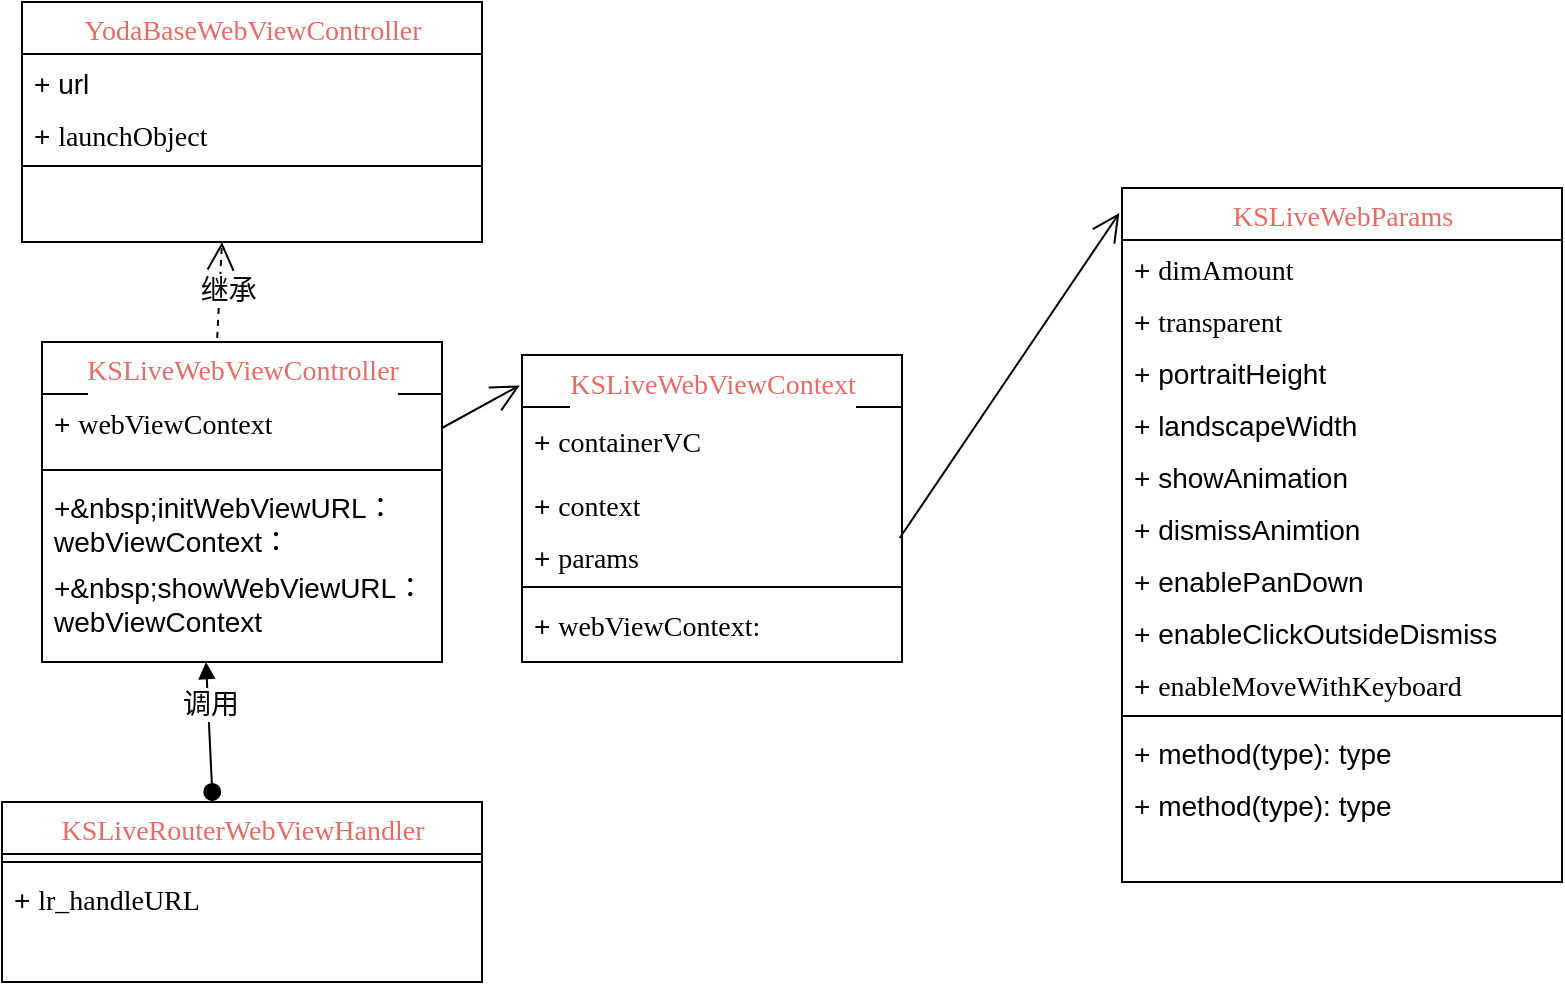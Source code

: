 <mxfile version="13.10.4" type="github">
  <diagram name="Page-1" id="9f46799a-70d6-7492-0946-bef42562c5a5">
    <mxGraphModel dx="1121" dy="1563" grid="1" gridSize="10" guides="1" tooltips="1" connect="1" arrows="1" fold="1" page="1" pageScale="1" pageWidth="1100" pageHeight="850" background="#ffffff" math="0" shadow="0">
      <root>
        <mxCell id="0" />
        <mxCell id="1" parent="0" />
        <mxCell id="78961159f06e98e8-17" value="&lt;p class=&quot;p1&quot; style=&quot;margin: 0px ; font-weight: 400 ; font-stretch: normal ; line-height: normal ; font-family: &amp;#34;menlo&amp;#34; ; background-color: rgb(255 , 255 , 255)&quot;&gt;&lt;font style=&quot;font-size: 14px&quot; color=&quot;#ea6b66&quot;&gt;KSLiveWebViewController&lt;/font&gt;&lt;/p&gt;&lt;p class=&quot;p1&quot; style=&quot;margin: 0px ; font-weight: 400 ; font-stretch: normal ; font-size: 14px ; line-height: normal ; font-family: &amp;#34;menlo&amp;#34; ; background-color: rgb(255 , 255 , 255)&quot;&gt;&lt;br style=&quot;font-size: 14px&quot;&gt;&lt;/p&gt;" style="swimlane;html=1;fontStyle=1;align=center;verticalAlign=top;childLayout=stackLayout;horizontal=1;startSize=26;horizontalStack=0;resizeParent=1;resizeLast=0;collapsible=1;marginBottom=0;swimlaneFillColor=#ffffff;rounded=0;shadow=0;comic=0;labelBackgroundColor=none;strokeWidth=1;fillColor=none;fontFamily=Verdana;fontSize=14;" parent="1" vertex="1">
          <mxGeometry x="200" y="160" width="200" height="160" as="geometry">
            <mxRectangle x="90" y="83" width="180" height="30" as="alternateBounds" />
          </mxGeometry>
        </mxCell>
        <mxCell id="78961159f06e98e8-21" value="+&amp;nbsp;&lt;span style=&quot;background-color: rgb(255, 255, 255); font-family: menlo; font-size: 14px;&quot;&gt;webViewContext&lt;/span&gt;" style="text;html=1;strokeColor=none;fillColor=none;align=left;verticalAlign=top;spacingLeft=4;spacingRight=4;whiteSpace=wrap;overflow=hidden;rotatable=0;points=[[0,0.5],[1,0.5]];portConstraint=eastwest;fontSize=14;" parent="78961159f06e98e8-17" vertex="1">
          <mxGeometry y="26" width="200" height="34" as="geometry" />
        </mxCell>
        <mxCell id="78961159f06e98e8-19" value="" style="line;html=1;strokeWidth=1;fillColor=none;align=left;verticalAlign=middle;spacingTop=-1;spacingLeft=3;spacingRight=3;rotatable=0;labelPosition=right;points=[];portConstraint=eastwest;fontSize=14;" parent="78961159f06e98e8-17" vertex="1">
          <mxGeometry y="60" width="200" height="8" as="geometry" />
        </mxCell>
        <mxCell id="78961159f06e98e8-20" value="+&amp;nbsp;initWebViewURL：webViewContext：" style="text;strokeColor=none;fillColor=none;align=left;verticalAlign=top;spacingLeft=4;spacingRight=4;overflow=hidden;rotatable=0;points=[[0,0.5],[1,0.5]];portConstraint=eastwest;whiteSpace=wrap;fontSize=14;" parent="78961159f06e98e8-17" vertex="1">
          <mxGeometry y="68" width="200" height="40" as="geometry" />
        </mxCell>
        <mxCell id="78961159f06e98e8-27" value="+&amp;nbsp;showWebViewURL：webViewContext" style="text;strokeColor=none;fillColor=none;align=left;verticalAlign=top;spacingLeft=4;spacingRight=4;whiteSpace=wrap;overflow=hidden;rotatable=0;points=[[0,0.5],[1,0.5]];portConstraint=eastwest;fontSize=14;" parent="78961159f06e98e8-17" vertex="1">
          <mxGeometry y="108" width="200" height="40" as="geometry" />
        </mxCell>
        <mxCell id="78961159f06e98e8-30" value="&lt;p class=&quot;p1&quot; style=&quot;margin: 0px ; font-weight: 400 ; font-stretch: normal ; line-height: normal ; font-family: &amp;#34;menlo&amp;#34; ; background-color: rgb(255 , 255 , 255)&quot;&gt;&lt;font style=&quot;font-size: 14px&quot; color=&quot;#ea6b66&quot;&gt;KSLiveWebViewContext&lt;/font&gt;&lt;/p&gt;&lt;p class=&quot;p1&quot; style=&quot;margin: 0px ; font-weight: 400 ; font-stretch: normal ; font-size: 14px ; line-height: normal ; font-family: &amp;#34;menlo&amp;#34; ; background-color: rgb(255 , 255 , 255)&quot;&gt;&lt;br style=&quot;font-size: 14px&quot;&gt;&lt;/p&gt;" style="swimlane;html=1;fontStyle=1;align=center;verticalAlign=top;childLayout=stackLayout;horizontal=1;startSize=26;horizontalStack=0;resizeParent=1;resizeLast=0;collapsible=1;marginBottom=0;swimlaneFillColor=#ffffff;rounded=0;shadow=0;comic=0;labelBackgroundColor=none;strokeWidth=1;fillColor=none;fontFamily=Verdana;fontSize=14;glass=0;sketch=0;" parent="1" vertex="1">
          <mxGeometry x="440" y="166.5" width="190" height="153.5" as="geometry" />
        </mxCell>
        <mxCell id="78961159f06e98e8-31" value="+&amp;nbsp;&lt;span style=&quot;background-color: rgb(255, 255, 255); font-family: menlo; font-size: 14px;&quot;&gt;containerVC&lt;/span&gt;" style="text;html=1;strokeColor=none;fillColor=none;align=left;verticalAlign=middle;spacingLeft=4;spacingRight=4;whiteSpace=wrap;overflow=hidden;rotatable=0;points=[[0,0.5],[1,0.5]];portConstraint=eastwest;fontSize=14;fontStyle=0" parent="78961159f06e98e8-30" vertex="1">
          <mxGeometry y="26" width="190" height="34" as="geometry" />
        </mxCell>
        <mxCell id="78961159f06e98e8-32" value="+&amp;nbsp;&lt;span style=&quot;background-color: rgb(255, 255, 255); font-family: menlo; font-size: 14px;&quot;&gt;context&lt;/span&gt;" style="text;html=1;strokeColor=none;fillColor=none;align=left;verticalAlign=top;spacingLeft=4;spacingRight=4;whiteSpace=wrap;overflow=hidden;rotatable=0;points=[[0,0.5],[1,0.5]];portConstraint=eastwest;fontSize=14;" parent="78961159f06e98e8-30" vertex="1">
          <mxGeometry y="60" width="190" height="26" as="geometry" />
        </mxCell>
        <mxCell id="78961159f06e98e8-33" value="+&amp;nbsp;&lt;span style=&quot;background-color: rgb(255, 255, 255); font-family: menlo; font-size: 14px;&quot;&gt;params&lt;/span&gt;" style="text;html=1;strokeColor=none;fillColor=none;align=left;verticalAlign=top;spacingLeft=4;spacingRight=4;whiteSpace=wrap;overflow=hidden;rotatable=0;points=[[0,0.5],[1,0.5]];portConstraint=eastwest;fontSize=14;" parent="78961159f06e98e8-30" vertex="1">
          <mxGeometry y="86" width="190" height="26" as="geometry" />
        </mxCell>
        <mxCell id="78961159f06e98e8-38" value="" style="line;html=1;strokeWidth=1;fillColor=none;align=left;verticalAlign=middle;spacingTop=-1;spacingLeft=3;spacingRight=3;rotatable=0;labelPosition=right;points=[];portConstraint=eastwest;fontSize=14;" parent="78961159f06e98e8-30" vertex="1">
          <mxGeometry y="112" width="190" height="8" as="geometry" />
        </mxCell>
        <mxCell id="78961159f06e98e8-39" value="+&amp;nbsp;&lt;span style=&quot;background-color: rgb(255, 255, 255); font-family: menlo; font-size: 14px;&quot;&gt;webViewContext:&lt;/span&gt;" style="text;html=1;strokeColor=none;fillColor=none;align=left;verticalAlign=top;spacingLeft=4;spacingRight=4;whiteSpace=wrap;overflow=hidden;rotatable=0;points=[[0,0.5],[1,0.5]];portConstraint=eastwest;fontSize=14;" parent="78961159f06e98e8-30" vertex="1">
          <mxGeometry y="120" width="190" height="26" as="geometry" />
        </mxCell>
        <mxCell id="78961159f06e98e8-43" value="&lt;p class=&quot;p1&quot; style=&quot;margin: 0px ; font-weight: 400 ; font-stretch: normal ; line-height: normal ; font-family: &amp;#34;menlo&amp;#34; ; background-color: rgb(255 , 255 , 255)&quot;&gt;&lt;font style=&quot;font-size: 14px&quot; color=&quot;#ea6b66&quot;&gt;KSLiveWebParams&lt;/font&gt;&lt;/p&gt;" style="swimlane;html=1;fontStyle=1;align=center;verticalAlign=top;childLayout=stackLayout;horizontal=1;startSize=26;horizontalStack=0;resizeParent=1;resizeLast=0;collapsible=1;marginBottom=0;swimlaneFillColor=#ffffff;rounded=0;shadow=0;comic=0;labelBackgroundColor=none;strokeWidth=1;fillColor=none;fontFamily=Verdana;fontSize=14;" parent="1" vertex="1">
          <mxGeometry x="740" y="83" width="220" height="347" as="geometry" />
        </mxCell>
        <mxCell id="78961159f06e98e8-44" value="+&amp;nbsp;&lt;span style=&quot;background-color: rgb(255, 255, 255); font-family: menlo; font-size: 14px;&quot;&gt;dimAmount&lt;/span&gt;" style="text;html=1;strokeColor=none;fillColor=none;align=left;verticalAlign=top;spacingLeft=4;spacingRight=4;whiteSpace=wrap;overflow=hidden;rotatable=0;points=[[0,0.5],[1,0.5]];portConstraint=eastwest;fontSize=14;" parent="78961159f06e98e8-43" vertex="1">
          <mxGeometry y="26" width="220" height="26" as="geometry" />
        </mxCell>
        <mxCell id="78961159f06e98e8-45" value="+&amp;nbsp;&lt;span style=&quot;background-color: rgb(255, 255, 255); font-family: menlo; font-size: 14px;&quot;&gt;transparent&lt;/span&gt;" style="text;html=1;strokeColor=none;fillColor=none;align=left;verticalAlign=top;spacingLeft=4;spacingRight=4;whiteSpace=wrap;overflow=hidden;rotatable=0;points=[[0,0.5],[1,0.5]];portConstraint=eastwest;fontSize=14;" parent="78961159f06e98e8-43" vertex="1">
          <mxGeometry y="52" width="220" height="26" as="geometry" />
        </mxCell>
        <mxCell id="qpxmTX9MTAxJrdpGCSWj-21" value="+ portraitHeight" style="text;strokeColor=none;fillColor=none;align=left;verticalAlign=top;spacingLeft=4;spacingRight=4;overflow=hidden;rotatable=0;points=[[0,0.5],[1,0.5]];portConstraint=eastwest;fontSize=14;html=0;" vertex="1" parent="78961159f06e98e8-43">
          <mxGeometry y="78" width="220" height="26" as="geometry" />
        </mxCell>
        <mxCell id="qpxmTX9MTAxJrdpGCSWj-22" value="+ landscapeWidth" style="text;strokeColor=none;fillColor=none;align=left;verticalAlign=top;spacingLeft=4;spacingRight=4;overflow=hidden;rotatable=0;points=[[0,0.5],[1,0.5]];portConstraint=eastwest;fontSize=14;html=0;" vertex="1" parent="78961159f06e98e8-43">
          <mxGeometry y="104" width="220" height="26" as="geometry" />
        </mxCell>
        <mxCell id="qpxmTX9MTAxJrdpGCSWj-23" value="+ showAnimation" style="text;strokeColor=none;fillColor=none;align=left;verticalAlign=top;spacingLeft=4;spacingRight=4;overflow=hidden;rotatable=0;points=[[0,0.5],[1,0.5]];portConstraint=eastwest;fontSize=14;html=0;" vertex="1" parent="78961159f06e98e8-43">
          <mxGeometry y="130" width="220" height="26" as="geometry" />
        </mxCell>
        <mxCell id="qpxmTX9MTAxJrdpGCSWj-25" value="+ dismissAnimtion" style="text;strokeColor=none;fillColor=none;align=left;verticalAlign=top;spacingLeft=4;spacingRight=4;overflow=hidden;rotatable=0;points=[[0,0.5],[1,0.5]];portConstraint=eastwest;fontSize=14;html=0;" vertex="1" parent="78961159f06e98e8-43">
          <mxGeometry y="156" width="220" height="26" as="geometry" />
        </mxCell>
        <mxCell id="qpxmTX9MTAxJrdpGCSWj-26" value="+ enablePanDown" style="text;strokeColor=none;fillColor=none;align=left;verticalAlign=top;spacingLeft=4;spacingRight=4;overflow=hidden;rotatable=0;points=[[0,0.5],[1,0.5]];portConstraint=eastwest;fontSize=14;html=0;" vertex="1" parent="78961159f06e98e8-43">
          <mxGeometry y="182" width="220" height="26" as="geometry" />
        </mxCell>
        <mxCell id="qpxmTX9MTAxJrdpGCSWj-27" value="+ enableClickOutsideDismiss&#xa;&#xa;" style="text;strokeColor=none;fillColor=none;align=left;verticalAlign=top;spacingLeft=4;spacingRight=4;overflow=hidden;rotatable=0;points=[[0,0.5],[1,0.5]];portConstraint=eastwest;fontSize=14;html=0;" vertex="1" parent="78961159f06e98e8-43">
          <mxGeometry y="208" width="220" height="26" as="geometry" />
        </mxCell>
        <mxCell id="78961159f06e98e8-50" value="+&amp;nbsp;&lt;span style=&quot;background-color: rgb(255, 255, 255); font-family: menlo; font-size: 14px;&quot;&gt;enableMoveWithKeyboard&lt;br style=&quot;font-size: 14px;&quot;&gt;&lt;br style=&quot;font-size: 14px;&quot;&gt;&lt;/span&gt;" style="text;html=1;strokeColor=none;fillColor=none;align=left;verticalAlign=top;spacingLeft=4;spacingRight=4;whiteSpace=wrap;overflow=hidden;rotatable=0;points=[[0,0.5],[1,0.5]];portConstraint=eastwest;fontSize=14;" parent="78961159f06e98e8-43" vertex="1">
          <mxGeometry y="234" width="220" height="26" as="geometry" />
        </mxCell>
        <mxCell id="78961159f06e98e8-51" value="" style="line;html=1;strokeWidth=1;fillColor=none;align=left;verticalAlign=middle;spacingTop=-1;spacingLeft=3;spacingRight=3;rotatable=0;labelPosition=right;points=[];portConstraint=eastwest;fontSize=14;" parent="78961159f06e98e8-43" vertex="1">
          <mxGeometry y="260" width="220" height="8" as="geometry" />
        </mxCell>
        <mxCell id="78961159f06e98e8-52" value="+ method(type): type" style="text;html=1;strokeColor=none;fillColor=none;align=left;verticalAlign=top;spacingLeft=4;spacingRight=4;whiteSpace=wrap;overflow=hidden;rotatable=0;points=[[0,0.5],[1,0.5]];portConstraint=eastwest;fontSize=14;" parent="78961159f06e98e8-43" vertex="1">
          <mxGeometry y="268" width="220" height="26" as="geometry" />
        </mxCell>
        <mxCell id="78961159f06e98e8-53" value="+ method(type): type" style="text;html=1;strokeColor=none;fillColor=none;align=left;verticalAlign=top;spacingLeft=4;spacingRight=4;whiteSpace=wrap;overflow=hidden;rotatable=0;points=[[0,0.5],[1,0.5]];portConstraint=eastwest;fontSize=14;" parent="78961159f06e98e8-43" vertex="1">
          <mxGeometry y="294" width="220" height="26" as="geometry" />
        </mxCell>
        <mxCell id="78961159f06e98e8-69" value="&lt;p class=&quot;p1&quot; style=&quot;margin: 0px ; font-weight: 400 ; font-stretch: normal ; line-height: normal ; font-family: &amp;#34;menlo&amp;#34; ; background-color: rgb(255 , 255 , 255)&quot;&gt;&lt;font style=&quot;font-size: 14px&quot; color=&quot;#ea6b66&quot;&gt;YodaBaseWebViewController&lt;/font&gt;&lt;/p&gt;" style="swimlane;html=1;fontStyle=1;align=center;verticalAlign=top;childLayout=stackLayout;horizontal=1;startSize=26;horizontalStack=0;resizeParent=1;resizeLast=0;collapsible=1;marginBottom=0;swimlaneFillColor=#ffffff;rounded=0;shadow=0;comic=0;labelBackgroundColor=none;strokeWidth=1;fillColor=none;fontFamily=Verdana;fontSize=11;" parent="1" vertex="1">
          <mxGeometry x="190" y="-10" width="230" height="120" as="geometry" />
        </mxCell>
        <mxCell id="78961159f06e98e8-70" value="+ url&lt;br style=&quot;font-size: 14px;&quot;&gt;" style="text;html=1;strokeColor=none;fillColor=none;align=left;verticalAlign=top;spacingLeft=4;spacingRight=4;whiteSpace=wrap;overflow=hidden;rotatable=0;points=[[0,0.5],[1,0.5]];portConstraint=eastwest;fontSize=14;" parent="78961159f06e98e8-69" vertex="1">
          <mxGeometry y="26" width="230" height="26" as="geometry" />
        </mxCell>
        <mxCell id="78961159f06e98e8-71" value="&lt;font style=&quot;font-size: 14px;&quot;&gt;+&amp;nbsp;&lt;span style=&quot;background-color: rgb(255, 255, 255); font-family: menlo; font-size: 14px;&quot;&gt;launchObject&lt;/span&gt;&lt;/font&gt;" style="text;html=1;strokeColor=none;fillColor=none;align=left;verticalAlign=top;spacingLeft=4;spacingRight=4;whiteSpace=wrap;overflow=hidden;rotatable=0;points=[[0,0.5],[1,0.5]];portConstraint=eastwest;fontSize=14;" parent="78961159f06e98e8-69" vertex="1">
          <mxGeometry y="52" width="230" height="26" as="geometry" />
        </mxCell>
        <mxCell id="78961159f06e98e8-77" value="" style="line;html=1;strokeWidth=1;fillColor=none;align=left;verticalAlign=middle;spacingTop=-1;spacingLeft=3;spacingRight=3;rotatable=0;labelPosition=right;points=[];portConstraint=eastwest;fontSize=14;" parent="78961159f06e98e8-69" vertex="1">
          <mxGeometry y="78" width="230" height="8" as="geometry" />
        </mxCell>
        <mxCell id="78961159f06e98e8-82" value="&lt;p class=&quot;p1&quot; style=&quot;margin: 0px ; font-weight: 400 ; font-stretch: normal ; font-size: 14px ; line-height: normal ; font-family: &amp;#34;menlo&amp;#34; ; background-color: rgb(255 , 255 , 255)&quot;&gt;&lt;font color=&quot;#ea6b66&quot;&gt;KSLiveRouterWebViewHandler&lt;/font&gt;&lt;/p&gt;" style="swimlane;html=1;fontStyle=1;align=center;verticalAlign=top;childLayout=stackLayout;horizontal=1;startSize=26;horizontalStack=0;resizeParent=1;resizeLast=0;collapsible=1;marginBottom=0;swimlaneFillColor=#ffffff;rounded=0;shadow=0;comic=0;labelBackgroundColor=none;strokeWidth=1;fillColor=none;fontFamily=Verdana;fontSize=14;" parent="1" vertex="1">
          <mxGeometry x="180" y="390" width="240" height="90" as="geometry" />
        </mxCell>
        <mxCell id="78961159f06e98e8-90" value="" style="line;html=1;strokeWidth=1;fillColor=none;align=left;verticalAlign=middle;spacingTop=-1;spacingLeft=3;spacingRight=3;rotatable=0;labelPosition=right;points=[];portConstraint=eastwest;fontSize=14;" parent="78961159f06e98e8-82" vertex="1">
          <mxGeometry y="26" width="240" height="8" as="geometry" />
        </mxCell>
        <mxCell id="78961159f06e98e8-91" value="+&amp;nbsp;&lt;span style=&quot;background-color: rgb(255, 255, 255); font-family: menlo; font-size: 14px;&quot;&gt;lr_handleURL&lt;/span&gt;" style="text;html=1;strokeColor=none;fillColor=none;align=left;verticalAlign=top;spacingLeft=4;spacingRight=4;whiteSpace=wrap;overflow=hidden;rotatable=0;points=[[0,0.5],[1,0.5]];portConstraint=eastwest;fontSize=14;" parent="78961159f06e98e8-82" vertex="1">
          <mxGeometry y="34" width="240" height="30" as="geometry" />
        </mxCell>
        <mxCell id="qpxmTX9MTAxJrdpGCSWj-2" value="&lt;font style=&quot;font-size: 14px;&quot;&gt;&amp;nbsp; 继承&lt;/font&gt;" style="endArrow=open;endSize=12;dashed=1;html=1;fontSize=14;exitX=0.438;exitY=-0.013;exitDx=0;exitDy=0;exitPerimeter=0;" edge="1" parent="1" source="78961159f06e98e8-17">
          <mxGeometry width="160" relative="1" as="geometry">
            <mxPoint x="250" y="310" as="sourcePoint" />
            <mxPoint x="290" y="110" as="targetPoint" />
          </mxGeometry>
        </mxCell>
        <mxCell id="qpxmTX9MTAxJrdpGCSWj-4" value="" style="endArrow=open;endFill=1;endSize=12;html=1;fontSize=14;exitX=1;exitY=0.5;exitDx=0;exitDy=0;entryX=-0.006;entryY=0.099;entryDx=0;entryDy=0;entryPerimeter=0;" edge="1" parent="1" source="78961159f06e98e8-21" target="78961159f06e98e8-30">
          <mxGeometry width="160" relative="1" as="geometry">
            <mxPoint x="250" y="310" as="sourcePoint" />
            <mxPoint x="410" y="310" as="targetPoint" />
          </mxGeometry>
        </mxCell>
        <mxCell id="qpxmTX9MTAxJrdpGCSWj-5" value="" style="endArrow=open;endFill=1;endSize=12;html=1;fontSize=14;exitX=0.994;exitY=0.212;exitDx=0;exitDy=0;exitPerimeter=0;entryX=-0.006;entryY=0.036;entryDx=0;entryDy=0;entryPerimeter=0;" edge="1" parent="1" source="78961159f06e98e8-33" target="78961159f06e98e8-43">
          <mxGeometry width="160" relative="1" as="geometry">
            <mxPoint x="250" y="310" as="sourcePoint" />
            <mxPoint x="410" y="310" as="targetPoint" />
          </mxGeometry>
        </mxCell>
        <mxCell id="qpxmTX9MTAxJrdpGCSWj-9" value="调用" style="html=1;verticalAlign=bottom;startArrow=oval;startFill=1;endArrow=block;startSize=8;fontSize=14;exitX=0.438;exitY=-0.056;exitDx=0;exitDy=0;exitPerimeter=0;" edge="1" parent="1" source="78961159f06e98e8-82">
          <mxGeometry width="60" relative="1" as="geometry">
            <mxPoint x="380" y="340" as="sourcePoint" />
            <mxPoint x="282" y="320" as="targetPoint" />
          </mxGeometry>
        </mxCell>
      </root>
    </mxGraphModel>
  </diagram>
</mxfile>
